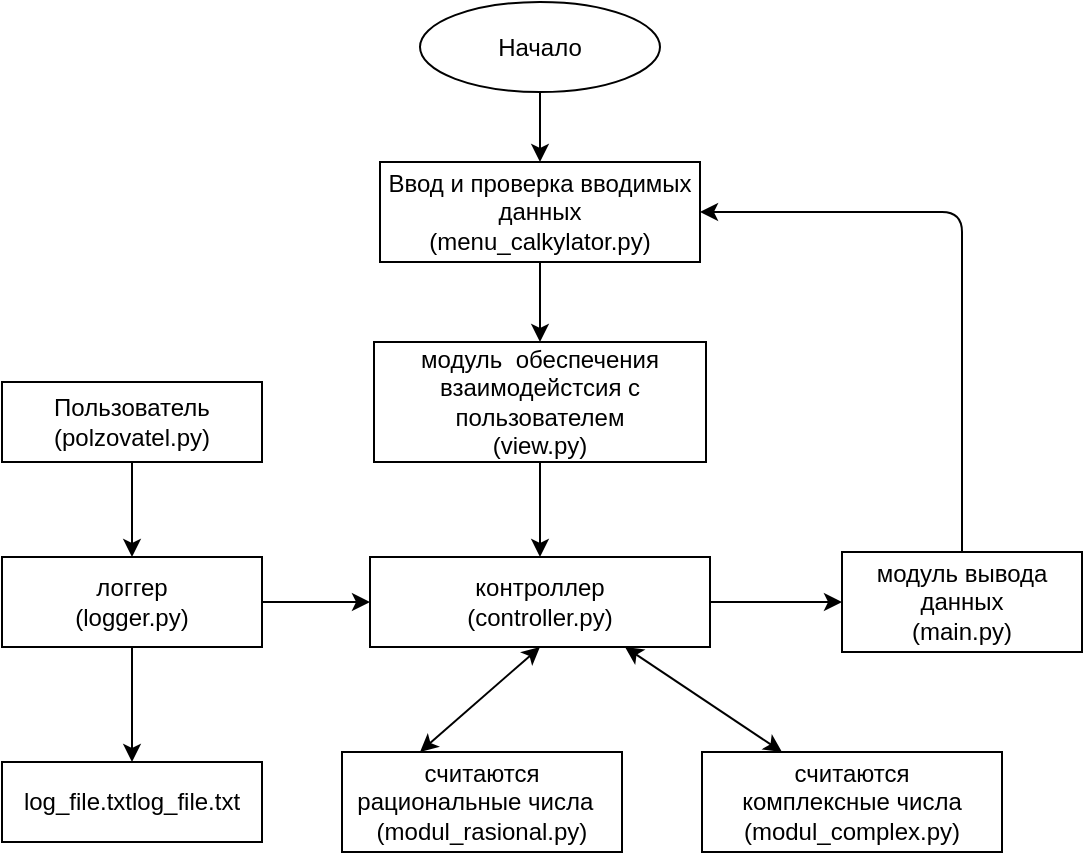 <mxfile>
    <diagram id="9Vy08BSMwe-sqHqfHaR8" name="Page-1">
        <mxGraphModel dx="606" dy="1641" grid="1" gridSize="10" guides="1" tooltips="1" connect="1" arrows="1" fold="1" page="1" pageScale="1" pageWidth="827" pageHeight="1169" math="0" shadow="0">
            <root>
                <mxCell id="0"/>
                <mxCell id="1" parent="0"/>
                <mxCell id="64" style="edgeStyle=none;html=1;exitX=0.5;exitY=1;exitDx=0;exitDy=0;entryX=0.5;entryY=0;entryDx=0;entryDy=0;" edge="1" parent="1" source="2" target="29">
                    <mxGeometry relative="1" as="geometry"/>
                </mxCell>
                <mxCell id="2" value="Ввод и проверка вводимых данных&lt;br&gt;(menu_calkylator.py)" style="rounded=0;whiteSpace=wrap;html=1;" parent="1" vertex="1">
                    <mxGeometry x="249" y="-40" width="160" height="50" as="geometry"/>
                </mxCell>
                <mxCell id="3" value="считаются &lt;br&gt;рациональные числа&amp;nbsp;&amp;nbsp;&lt;br&gt;(modul_rasional.py)" style="shape=parallelogram;perimeter=parallelogramPerimeter;whiteSpace=wrap;html=1;fixedSize=1;size=0;" parent="1" vertex="1">
                    <mxGeometry x="230" y="255" width="140" height="50" as="geometry"/>
                </mxCell>
                <mxCell id="55" style="edgeStyle=none;html=1;exitX=0.5;exitY=0;exitDx=0;exitDy=0;entryX=1;entryY=0.5;entryDx=0;entryDy=0;" edge="1" parent="1" source="4" target="2">
                    <mxGeometry relative="1" as="geometry">
                        <mxPoint x="540" y="10" as="targetPoint"/>
                        <Array as="points">
                            <mxPoint x="540" y="-15"/>
                        </Array>
                    </mxGeometry>
                </mxCell>
                <mxCell id="4" value="модуль вывода данных&lt;br&gt;(main.py)" style="rounded=0;whiteSpace=wrap;html=1;" parent="1" vertex="1">
                    <mxGeometry x="480" y="155" width="120" height="50" as="geometry"/>
                </mxCell>
                <mxCell id="47" style="edgeStyle=none;html=1;exitX=1;exitY=0.5;exitDx=0;exitDy=0;entryX=0;entryY=0.5;entryDx=0;entryDy=0;" edge="1" parent="1" source="7" target="4">
                    <mxGeometry relative="1" as="geometry"/>
                </mxCell>
                <mxCell id="7" value="контроллер&lt;br&gt;(controller.py)" style="shape=parallelogram;perimeter=parallelogramPerimeter;whiteSpace=wrap;html=1;fixedSize=1;size=0;" parent="1" vertex="1">
                    <mxGeometry x="244" y="157.5" width="170" height="45" as="geometry"/>
                </mxCell>
                <mxCell id="37" style="edgeStyle=none;html=1;exitX=0.5;exitY=1;exitDx=0;exitDy=0;entryX=0.5;entryY=0;entryDx=0;entryDy=0;" parent="1" source="13" target="35" edge="1">
                    <mxGeometry relative="1" as="geometry"/>
                </mxCell>
                <mxCell id="49" style="edgeStyle=none;html=1;entryX=0;entryY=0.5;entryDx=0;entryDy=0;" edge="1" parent="1" source="13" target="7">
                    <mxGeometry relative="1" as="geometry"/>
                </mxCell>
                <mxCell id="13" value="логгер&lt;br&gt;(logger.py)" style="shape=parallelogram;perimeter=parallelogramPerimeter;whiteSpace=wrap;html=1;fixedSize=1;size=0;" parent="1" vertex="1">
                    <mxGeometry x="60" y="157.5" width="130" height="45" as="geometry"/>
                </mxCell>
                <mxCell id="15" value="считаются &lt;br&gt;&amp;nbsp;комплексные числа&amp;nbsp;&lt;br&gt;(modul_complex.py)" style="shape=parallelogram;perimeter=parallelogramPerimeter;whiteSpace=wrap;html=1;fixedSize=1;size=0;" parent="1" vertex="1">
                    <mxGeometry x="410" y="255" width="150" height="50" as="geometry"/>
                </mxCell>
                <mxCell id="39" style="edgeStyle=none;html=1;entryX=0.5;entryY=0;entryDx=0;entryDy=0;" parent="1" source="23" target="13" edge="1">
                    <mxGeometry relative="1" as="geometry"/>
                </mxCell>
                <mxCell id="23" value="Пользователь&lt;br&gt;(polzovatel.py)" style="shape=parallelogram;perimeter=parallelogramPerimeter;whiteSpace=wrap;html=1;fixedSize=1;size=0;" parent="1" vertex="1">
                    <mxGeometry x="60" y="70" width="130" height="40" as="geometry"/>
                </mxCell>
                <mxCell id="65" style="edgeStyle=none;html=1;exitX=0.5;exitY=1;exitDx=0;exitDy=0;entryX=0.5;entryY=0;entryDx=0;entryDy=0;" edge="1" parent="1" source="29" target="7">
                    <mxGeometry relative="1" as="geometry"/>
                </mxCell>
                <mxCell id="29" value="модуль&amp;nbsp; обеспечения взаимодейстсия с пользователем&lt;br&gt;(view.py)" style="shape=parallelogram;perimeter=parallelogramPerimeter;whiteSpace=wrap;html=1;fixedSize=1;size=0;" parent="1" vertex="1">
                    <mxGeometry x="246" y="50" width="166" height="60" as="geometry"/>
                </mxCell>
                <mxCell id="35" value="&lt;span style=&quot;text-align: left&quot;&gt;log_file.txt&lt;/span&gt;&lt;span style=&quot;text-align: left&quot;&gt;log_file.txt&lt;/span&gt;" style="shape=parallelogram;perimeter=parallelogramPerimeter;whiteSpace=wrap;html=1;fixedSize=1;size=0;" parent="1" vertex="1">
                    <mxGeometry x="60" y="260" width="130" height="40" as="geometry"/>
                </mxCell>
                <mxCell id="56" style="edgeStyle=none;html=1;exitX=0.5;exitY=1;exitDx=0;exitDy=0;entryX=0.5;entryY=0;entryDx=0;entryDy=0;" edge="1" parent="1" source="50" target="2">
                    <mxGeometry relative="1" as="geometry"/>
                </mxCell>
                <mxCell id="50" value="Начало" style="ellipse;whiteSpace=wrap;html=1;" vertex="1" parent="1">
                    <mxGeometry x="269" y="-120" width="120" height="45" as="geometry"/>
                </mxCell>
                <mxCell id="60" value="" style="endArrow=classic;startArrow=classic;html=1;entryX=0.5;entryY=1;entryDx=0;entryDy=0;" edge="1" parent="1" target="7">
                    <mxGeometry width="50" height="50" relative="1" as="geometry">
                        <mxPoint x="269" y="255" as="sourcePoint"/>
                        <mxPoint x="319" y="205" as="targetPoint"/>
                    </mxGeometry>
                </mxCell>
                <mxCell id="61" value="" style="endArrow=classic;startArrow=classic;html=1;entryX=0.75;entryY=1;entryDx=0;entryDy=0;" edge="1" parent="1" target="7">
                    <mxGeometry width="50" height="50" relative="1" as="geometry">
                        <mxPoint x="450" y="255" as="sourcePoint"/>
                        <mxPoint x="500" y="205" as="targetPoint"/>
                    </mxGeometry>
                </mxCell>
            </root>
        </mxGraphModel>
    </diagram>
</mxfile>